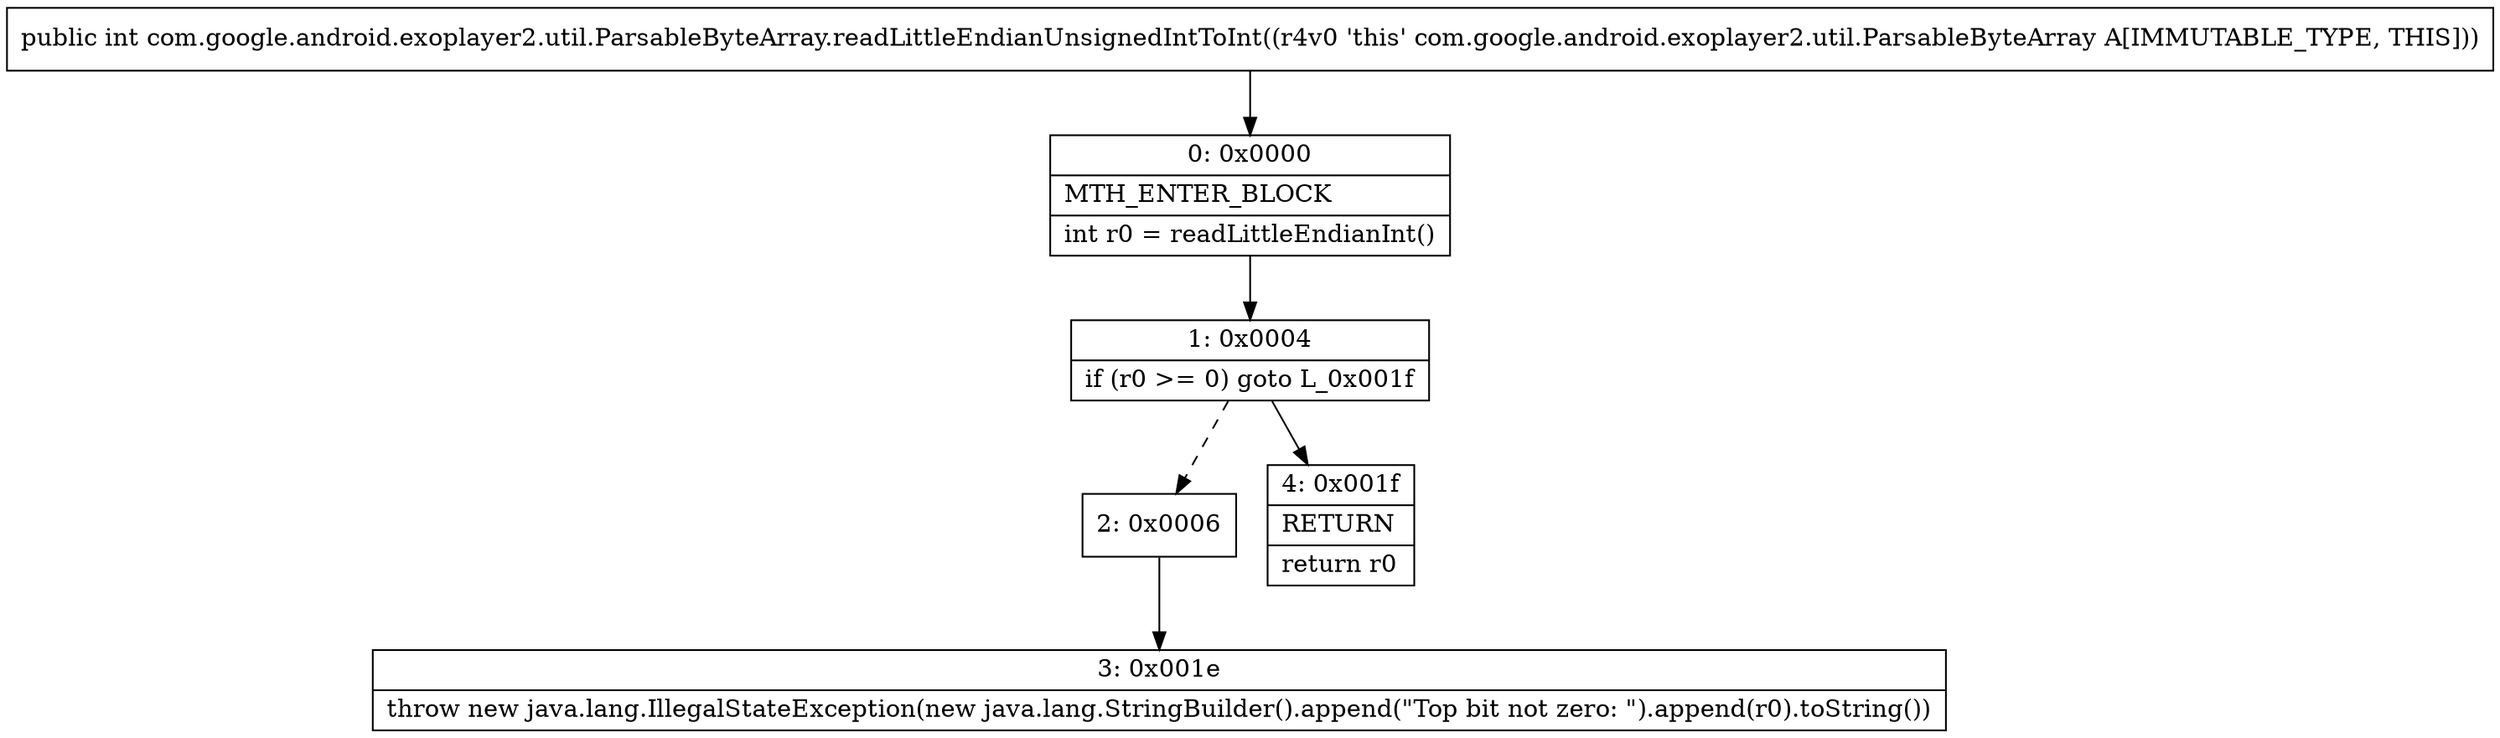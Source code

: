 digraph "CFG forcom.google.android.exoplayer2.util.ParsableByteArray.readLittleEndianUnsignedIntToInt()I" {
Node_0 [shape=record,label="{0\:\ 0x0000|MTH_ENTER_BLOCK\l|int r0 = readLittleEndianInt()\l}"];
Node_1 [shape=record,label="{1\:\ 0x0004|if (r0 \>= 0) goto L_0x001f\l}"];
Node_2 [shape=record,label="{2\:\ 0x0006}"];
Node_3 [shape=record,label="{3\:\ 0x001e|throw new java.lang.IllegalStateException(new java.lang.StringBuilder().append(\"Top bit not zero: \").append(r0).toString())\l}"];
Node_4 [shape=record,label="{4\:\ 0x001f|RETURN\l|return r0\l}"];
MethodNode[shape=record,label="{public int com.google.android.exoplayer2.util.ParsableByteArray.readLittleEndianUnsignedIntToInt((r4v0 'this' com.google.android.exoplayer2.util.ParsableByteArray A[IMMUTABLE_TYPE, THIS])) }"];
MethodNode -> Node_0;
Node_0 -> Node_1;
Node_1 -> Node_2[style=dashed];
Node_1 -> Node_4;
Node_2 -> Node_3;
}

